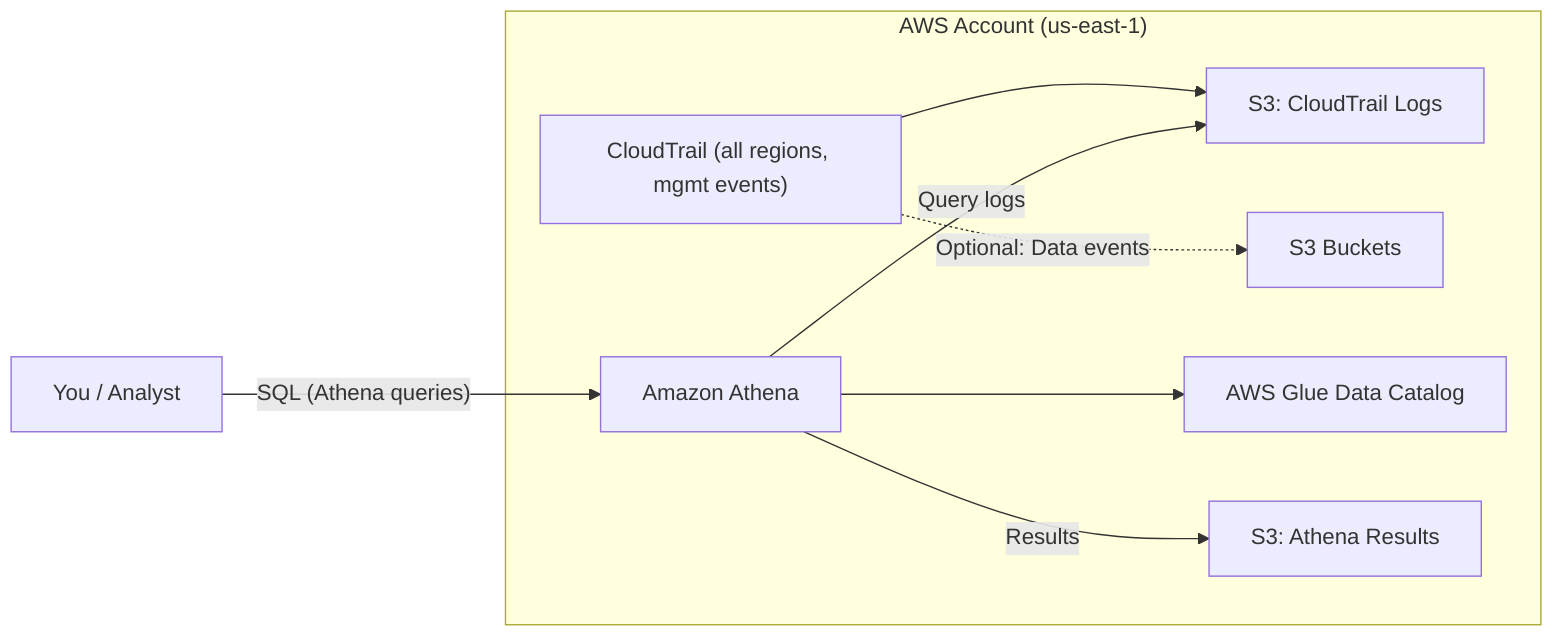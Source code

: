 %% TUK Project Architecture (CloudTrail + S3 + Athena, us-east-1)
flowchart LR
  subgraph AWS["AWS Account (us-east-1)"]
    CT["CloudTrail (all regions, mgmt events)"] --> S3Logs["S3: CloudTrail Logs"]
    CT -. "Optional: Data events" .-> S3Data["S3 Buckets"]
    Athena["Amazon Athena"] --> Glue["AWS Glue Data Catalog"]
    Athena -->|"Query logs"| S3Logs
    Athena -->|"Results"| S3Results["S3: Athena Results"]
  end
  User["You / Analyst"] -->|"SQL (Athena queries)"| Athena